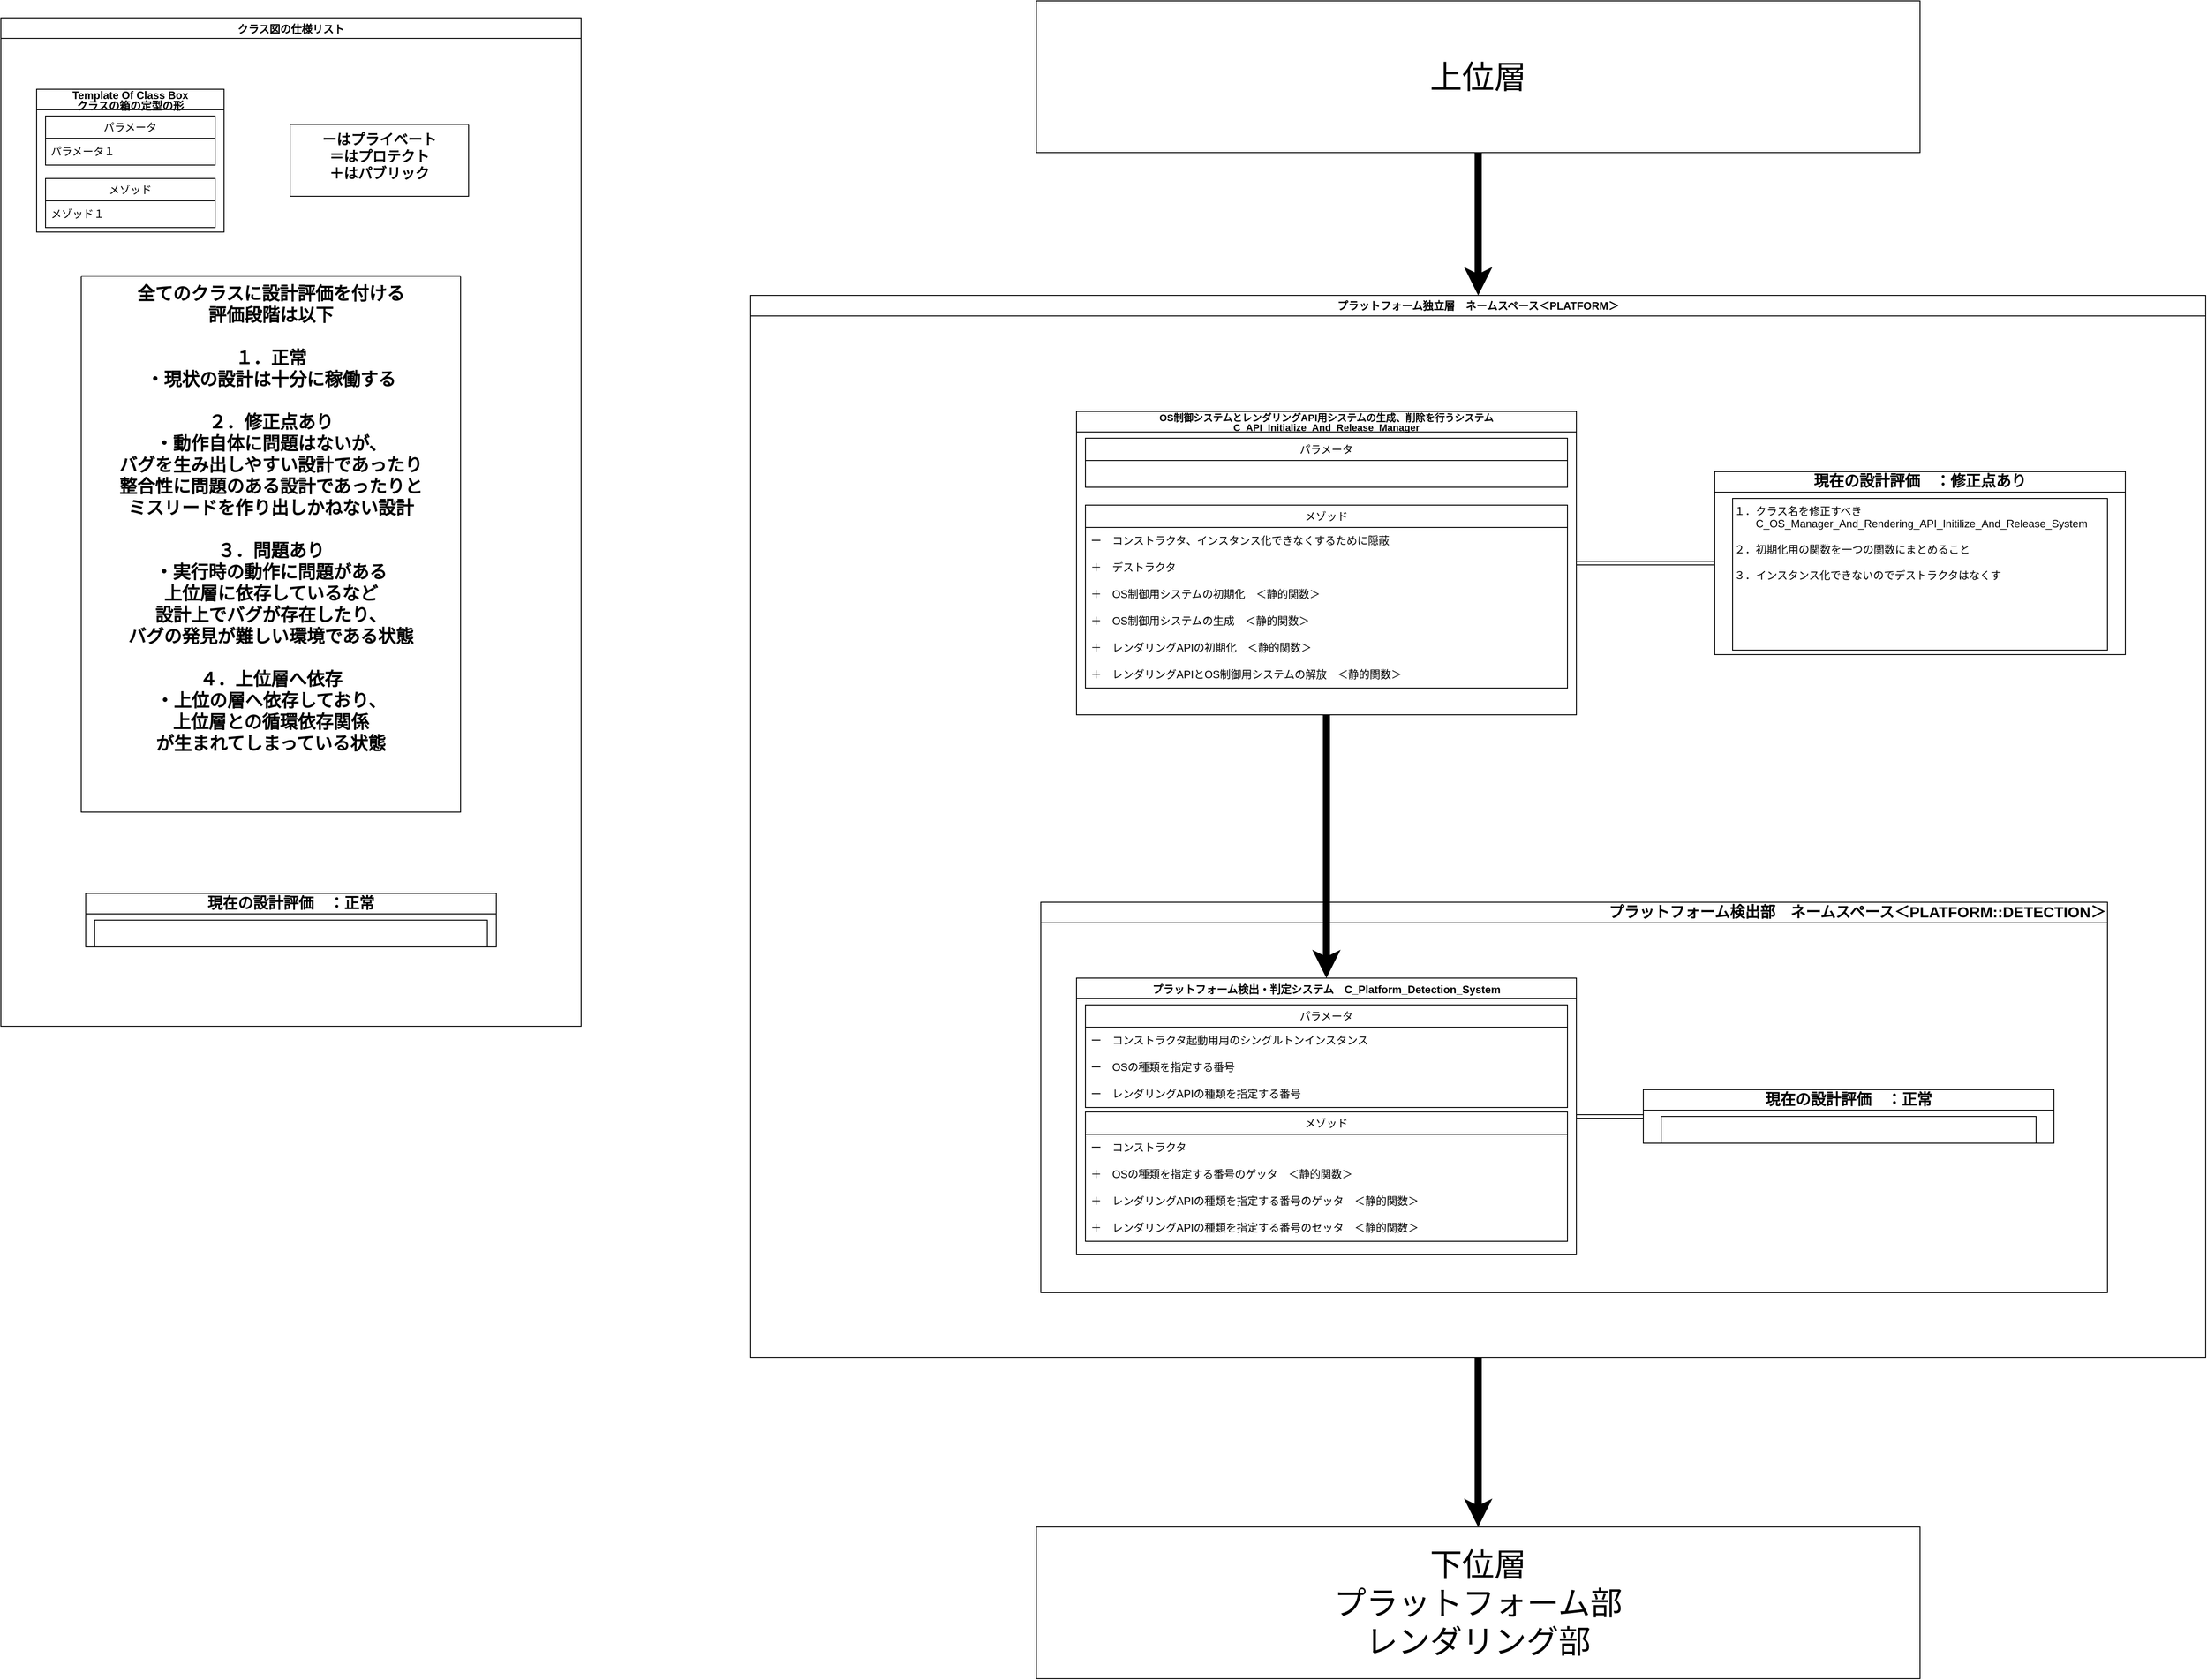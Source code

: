 <mxfile version="23.0.2" type="device" pages="2">
  <diagram name="ver.1.0.0" id="vMZHCt8mvl8RS5KxGxzD">
    <mxGraphModel dx="1909" dy="1129" grid="1" gridSize="10" guides="1" tooltips="1" connect="1" arrows="1" fold="1" page="1" pageScale="1" pageWidth="827" pageHeight="1169" math="0" shadow="0">
      <root>
        <mxCell id="0" />
        <mxCell id="1" parent="0" />
        <mxCell id="fAvSHpzLvbz1eBBrM9su-1" value="&lt;p style=&quot;line-height: 100%;&quot;&gt;クラス図の仕様リスト&lt;/p&gt;" style="swimlane;whiteSpace=wrap;html=1;swimlaneFillColor=default;" parent="1" vertex="1">
          <mxGeometry x="50" y="39" width="650" height="1130" as="geometry" />
        </mxCell>
        <mxCell id="fAvSHpzLvbz1eBBrM9su-2" value="ーはプライベート&#xa;＝はプロテクト&#xa;＋はパブリック" style="swimlane;startSize=0;swimlaneFillColor=default;verticalAlign=top;align=center;fontSize=16;" parent="fAvSHpzLvbz1eBBrM9su-1" vertex="1">
          <mxGeometry x="324" y="120" width="200" height="80" as="geometry" />
        </mxCell>
        <mxCell id="fAvSHpzLvbz1eBBrM9su-3" value="&lt;p style=&quot;line-height: 100%;&quot;&gt;&lt;font style=&quot;font-size: 12px;&quot;&gt;Template Of Class Box&lt;br&gt;クラスの箱の定型の形&lt;/font&gt;&lt;/p&gt;" style="swimlane;whiteSpace=wrap;html=1;swimlaneFillColor=default;" parent="fAvSHpzLvbz1eBBrM9su-1" vertex="1">
          <mxGeometry x="40" y="80" width="210" height="160" as="geometry" />
        </mxCell>
        <mxCell id="fAvSHpzLvbz1eBBrM9su-4" value="パラメータ" style="swimlane;fontStyle=0;childLayout=stackLayout;horizontal=1;startSize=25;horizontalStack=0;resizeParent=1;resizeParentMax=0;resizeLast=0;collapsible=1;marginBottom=0;whiteSpace=wrap;html=1;" parent="fAvSHpzLvbz1eBBrM9su-3" vertex="1">
          <mxGeometry x="10" y="30" width="190" height="55" as="geometry" />
        </mxCell>
        <mxCell id="fAvSHpzLvbz1eBBrM9su-5" value="パラメータ１" style="text;strokeColor=none;fillColor=none;align=left;verticalAlign=middle;spacingLeft=4;spacingRight=4;overflow=hidden;points=[[0,0.5],[1,0.5]];portConstraint=eastwest;rotatable=0;whiteSpace=wrap;html=1;" parent="fAvSHpzLvbz1eBBrM9su-4" vertex="1">
          <mxGeometry y="25" width="190" height="30" as="geometry" />
        </mxCell>
        <mxCell id="fAvSHpzLvbz1eBBrM9su-6" value="メゾッド" style="swimlane;fontStyle=0;childLayout=stackLayout;horizontal=1;startSize=25;horizontalStack=0;resizeParent=1;resizeParentMax=0;resizeLast=0;collapsible=1;marginBottom=0;whiteSpace=wrap;html=1;" parent="fAvSHpzLvbz1eBBrM9su-3" vertex="1">
          <mxGeometry x="10" y="100" width="190" height="55" as="geometry" />
        </mxCell>
        <mxCell id="fAvSHpzLvbz1eBBrM9su-7" value="メゾッド１" style="text;strokeColor=none;fillColor=none;align=left;verticalAlign=middle;spacingLeft=4;spacingRight=4;overflow=hidden;points=[[0,0.5],[1,0.5]];portConstraint=eastwest;rotatable=0;whiteSpace=wrap;html=1;" parent="fAvSHpzLvbz1eBBrM9su-6" vertex="1">
          <mxGeometry y="25" width="190" height="30" as="geometry" />
        </mxCell>
        <mxCell id="fAvSHpzLvbz1eBBrM9su-8" value="全てのクラスに設計評価を付ける&#xa;評価段階は以下&#xa;&#xa;１．正常&#xa;・現状の設計は十分に稼働する&#xa;&#xa;２．修正点あり&#xa;・動作自体に問題はないが、&#xa;バグを生み出しやすい設計であったり&#xa;整合性に問題のある設計であったりと&#xa;ミスリードを作り出しかねない設計&#xa;&#xa;３．問題あり&#xa;・実行時の動作に問題がある&#xa;上位層に依存しているなど&#xa;設計上でバグが存在したり、&#xa;バグの発見が難しい環境である状態&#xa;&#xa;４．上位層へ依存&#xa;・上位の層へ依存しており、&#xa;上位層との循環依存関係&#xa;が生まれてしまっている状態" style="swimlane;startSize=0;swimlaneFillColor=default;verticalAlign=top;fontSize=20;" parent="fAvSHpzLvbz1eBBrM9su-1" vertex="1">
          <mxGeometry x="90" y="290" width="425" height="600" as="geometry" />
        </mxCell>
        <mxCell id="fAvSHpzLvbz1eBBrM9su-92" value="現在の設計評価　：正常" style="swimlane;whiteSpace=wrap;html=1;swimlaneFillColor=default;fontSize=17;" parent="fAvSHpzLvbz1eBBrM9su-1" vertex="1">
          <mxGeometry x="95" y="981" width="460" height="60" as="geometry" />
        </mxCell>
        <mxCell id="fAvSHpzLvbz1eBBrM9su-93" value="" style="rounded=0;whiteSpace=wrap;html=1;align=left;verticalAlign=top;" parent="fAvSHpzLvbz1eBBrM9su-92" vertex="1">
          <mxGeometry x="10" y="30" width="440" height="30" as="geometry" />
        </mxCell>
        <mxCell id="fAvSHpzLvbz1eBBrM9su-9" value="上位層" style="rounded=0;whiteSpace=wrap;html=1;fontSize=36;" parent="1" vertex="1">
          <mxGeometry x="1210" y="20" width="990" height="170" as="geometry" />
        </mxCell>
        <mxCell id="fAvSHpzLvbz1eBBrM9su-10" value="プラットフォーム独立層　ネームスペース＜PLATFORM＞" style="swimlane;whiteSpace=wrap;html=1;swimlaneFillColor=default;startSize=23;" parent="1" vertex="1">
          <mxGeometry x="890" y="350" width="1630" height="1190" as="geometry" />
        </mxCell>
        <mxCell id="tP35qiG5Cu7pbc8sIJzn-55" value="プラットフォーム検出部　ネームスペース＜PLATFORM::DETECTION＞　　　　　" style="swimlane;whiteSpace=wrap;html=1;swimlaneFillColor=default;fontSize=17;align=right;" vertex="1" parent="fAvSHpzLvbz1eBBrM9su-10">
          <mxGeometry x="325" y="680" width="1195" height="437.5" as="geometry" />
        </mxCell>
        <mxCell id="fAvSHpzLvbz1eBBrM9su-42" value="現在の設計評価　：正常" style="swimlane;whiteSpace=wrap;html=1;swimlaneFillColor=default;fontSize=17;" parent="tP35qiG5Cu7pbc8sIJzn-55" vertex="1">
          <mxGeometry x="675" y="210" width="460" height="60" as="geometry" />
        </mxCell>
        <mxCell id="fAvSHpzLvbz1eBBrM9su-43" value="" style="rounded=0;whiteSpace=wrap;html=1;align=left;verticalAlign=top;" parent="fAvSHpzLvbz1eBBrM9su-42" vertex="1">
          <mxGeometry x="20" y="30" width="420" height="30" as="geometry" />
        </mxCell>
        <mxCell id="fAvSHpzLvbz1eBBrM9su-11" value="&lt;p style=&quot;line-height: 100%;&quot;&gt;プラットフォーム検出・判定システム　C_Platform_Detection_System&lt;br&gt;&lt;/p&gt;" style="swimlane;whiteSpace=wrap;html=1;swimlaneFillColor=default;" parent="fAvSHpzLvbz1eBBrM9su-10" vertex="1">
          <mxGeometry x="365" y="765" width="560" height="310" as="geometry" />
        </mxCell>
        <mxCell id="fAvSHpzLvbz1eBBrM9su-12" value="パラメータ" style="swimlane;fontStyle=0;childLayout=stackLayout;horizontal=1;startSize=25;horizontalStack=0;resizeParent=1;resizeParentMax=0;resizeLast=0;collapsible=1;marginBottom=0;whiteSpace=wrap;html=1;" parent="fAvSHpzLvbz1eBBrM9su-11" vertex="1">
          <mxGeometry x="10" y="30" width="540" height="115" as="geometry" />
        </mxCell>
        <mxCell id="fAvSHpzLvbz1eBBrM9su-13" value="ー　コンストラクタ起動用用のシングルトンインスタンス" style="text;strokeColor=none;fillColor=none;align=left;verticalAlign=middle;spacingLeft=4;spacingRight=4;overflow=hidden;points=[[0,0.5],[1,0.5]];portConstraint=eastwest;rotatable=0;whiteSpace=wrap;html=1;" parent="fAvSHpzLvbz1eBBrM9su-12" vertex="1">
          <mxGeometry y="25" width="540" height="30" as="geometry" />
        </mxCell>
        <mxCell id="fAvSHpzLvbz1eBBrM9su-14" value="ー　OSの種類を指定する番号" style="text;strokeColor=none;fillColor=none;align=left;verticalAlign=middle;spacingLeft=4;spacingRight=4;overflow=hidden;points=[[0,0.5],[1,0.5]];portConstraint=eastwest;rotatable=0;whiteSpace=wrap;html=1;" parent="fAvSHpzLvbz1eBBrM9su-12" vertex="1">
          <mxGeometry y="55" width="540" height="30" as="geometry" />
        </mxCell>
        <mxCell id="fAvSHpzLvbz1eBBrM9su-15" value="ー　レンダリングAPIの種類を指定する番号" style="text;strokeColor=none;fillColor=none;align=left;verticalAlign=middle;spacingLeft=4;spacingRight=4;overflow=hidden;points=[[0,0.5],[1,0.5]];portConstraint=eastwest;rotatable=0;whiteSpace=wrap;html=1;" parent="fAvSHpzLvbz1eBBrM9su-12" vertex="1">
          <mxGeometry y="85" width="540" height="30" as="geometry" />
        </mxCell>
        <mxCell id="fAvSHpzLvbz1eBBrM9su-18" value="メゾッド" style="swimlane;fontStyle=0;childLayout=stackLayout;horizontal=1;startSize=25;horizontalStack=0;resizeParent=1;resizeParentMax=0;resizeLast=0;collapsible=1;marginBottom=0;whiteSpace=wrap;html=1;" parent="fAvSHpzLvbz1eBBrM9su-11" vertex="1">
          <mxGeometry x="10" y="150" width="540" height="145" as="geometry" />
        </mxCell>
        <mxCell id="fAvSHpzLvbz1eBBrM9su-19" value="ー　コンストラクタ" style="text;strokeColor=none;fillColor=none;align=left;verticalAlign=middle;spacingLeft=4;spacingRight=4;overflow=hidden;points=[[0,0.5],[1,0.5]];portConstraint=eastwest;rotatable=0;whiteSpace=wrap;html=1;" parent="fAvSHpzLvbz1eBBrM9su-18" vertex="1">
          <mxGeometry y="25" width="540" height="30" as="geometry" />
        </mxCell>
        <mxCell id="fAvSHpzLvbz1eBBrM9su-20" value="＋　OSの種類を指定する番号のゲッタ　＜静的関数＞" style="text;strokeColor=none;fillColor=none;align=left;verticalAlign=middle;spacingLeft=4;spacingRight=4;overflow=hidden;points=[[0,0.5],[1,0.5]];portConstraint=eastwest;rotatable=0;whiteSpace=wrap;html=1;" parent="fAvSHpzLvbz1eBBrM9su-18" vertex="1">
          <mxGeometry y="55" width="540" height="30" as="geometry" />
        </mxCell>
        <mxCell id="fAvSHpzLvbz1eBBrM9su-21" value="＋　レンダリングAPIの種類を指定する番号のゲッタ　＜静的関数＞" style="text;strokeColor=none;fillColor=none;align=left;verticalAlign=middle;spacingLeft=4;spacingRight=4;overflow=hidden;points=[[0,0.5],[1,0.5]];portConstraint=eastwest;rotatable=0;whiteSpace=wrap;html=1;" parent="fAvSHpzLvbz1eBBrM9su-18" vertex="1">
          <mxGeometry y="85" width="540" height="30" as="geometry" />
        </mxCell>
        <mxCell id="FWNo39B8IeVS8UjTxi9l-3" value="＋　レンダリングAPIの種類を指定する番号のセッタ　＜静的関数＞" style="text;strokeColor=none;fillColor=none;align=left;verticalAlign=middle;spacingLeft=4;spacingRight=4;overflow=hidden;points=[[0,0.5],[1,0.5]];portConstraint=eastwest;rotatable=0;whiteSpace=wrap;html=1;" parent="fAvSHpzLvbz1eBBrM9su-18" vertex="1">
          <mxGeometry y="115" width="540" height="30" as="geometry" />
        </mxCell>
        <mxCell id="fAvSHpzLvbz1eBBrM9su-44" value="" style="shape=link;html=1;rounded=0;entryX=0;entryY=0.5;entryDx=0;entryDy=0;exitX=1;exitY=0.5;exitDx=0;exitDy=0;" parent="fAvSHpzLvbz1eBBrM9su-10" source="fAvSHpzLvbz1eBBrM9su-11" target="fAvSHpzLvbz1eBBrM9su-42" edge="1">
          <mxGeometry width="100" relative="1" as="geometry">
            <mxPoint x="3036" y="2375" as="sourcePoint" />
            <mxPoint x="3136" y="2375" as="targetPoint" />
          </mxGeometry>
        </mxCell>
        <mxCell id="FWNo39B8IeVS8UjTxi9l-4" value="&lt;p style=&quot;line-height: 90%;&quot;&gt;&lt;font style=&quot;font-size: 11px;&quot;&gt;OS制御システムとレンダリングAPI用システムの生成、削除を行うシステム　C_API_Initialize_And_Release_Manager&lt;/font&gt;&lt;br&gt;&lt;/p&gt;" style="swimlane;whiteSpace=wrap;html=1;swimlaneFillColor=default;startSize=23;" parent="fAvSHpzLvbz1eBBrM9su-10" vertex="1">
          <mxGeometry x="365" y="130" width="560" height="340" as="geometry" />
        </mxCell>
        <mxCell id="FWNo39B8IeVS8UjTxi9l-5" value="パラメータ" style="swimlane;fontStyle=0;childLayout=stackLayout;horizontal=1;startSize=25;horizontalStack=0;resizeParent=1;resizeParentMax=0;resizeLast=0;collapsible=1;marginBottom=0;whiteSpace=wrap;html=1;" parent="FWNo39B8IeVS8UjTxi9l-4" vertex="1">
          <mxGeometry x="10" y="30" width="540" height="55" as="geometry" />
        </mxCell>
        <mxCell id="FWNo39B8IeVS8UjTxi9l-9" value="メゾッド" style="swimlane;fontStyle=0;childLayout=stackLayout;horizontal=1;startSize=25;horizontalStack=0;resizeParent=1;resizeParentMax=0;resizeLast=0;collapsible=1;marginBottom=0;whiteSpace=wrap;html=1;" parent="FWNo39B8IeVS8UjTxi9l-4" vertex="1">
          <mxGeometry x="10" y="105" width="540" height="205" as="geometry" />
        </mxCell>
        <mxCell id="FWNo39B8IeVS8UjTxi9l-10" value="ー　コンストラクタ、インスタンス化できなくするために隠蔽" style="text;strokeColor=none;fillColor=none;align=left;verticalAlign=middle;spacingLeft=4;spacingRight=4;overflow=hidden;points=[[0,0.5],[1,0.5]];portConstraint=eastwest;rotatable=0;whiteSpace=wrap;html=1;" parent="FWNo39B8IeVS8UjTxi9l-9" vertex="1">
          <mxGeometry y="25" width="540" height="30" as="geometry" />
        </mxCell>
        <mxCell id="FWNo39B8IeVS8UjTxi9l-21" value="＋　デストラクタ" style="text;strokeColor=none;fillColor=none;align=left;verticalAlign=middle;spacingLeft=4;spacingRight=4;overflow=hidden;points=[[0,0.5],[1,0.5]];portConstraint=eastwest;rotatable=0;whiteSpace=wrap;html=1;" parent="FWNo39B8IeVS8UjTxi9l-9" vertex="1">
          <mxGeometry y="55" width="540" height="30" as="geometry" />
        </mxCell>
        <mxCell id="FWNo39B8IeVS8UjTxi9l-11" value="＋　OS制御用システムの初期化　＜静的関数＞" style="text;strokeColor=none;fillColor=none;align=left;verticalAlign=middle;spacingLeft=4;spacingRight=4;overflow=hidden;points=[[0,0.5],[1,0.5]];portConstraint=eastwest;rotatable=0;whiteSpace=wrap;html=1;" parent="FWNo39B8IeVS8UjTxi9l-9" vertex="1">
          <mxGeometry y="85" width="540" height="30" as="geometry" />
        </mxCell>
        <mxCell id="FWNo39B8IeVS8UjTxi9l-18" value="＋　OS制御用システムの生成　＜静的関数＞" style="text;strokeColor=none;fillColor=none;align=left;verticalAlign=middle;spacingLeft=4;spacingRight=4;overflow=hidden;points=[[0,0.5],[1,0.5]];portConstraint=eastwest;rotatable=0;whiteSpace=wrap;html=1;" parent="FWNo39B8IeVS8UjTxi9l-9" vertex="1">
          <mxGeometry y="115" width="540" height="30" as="geometry" />
        </mxCell>
        <mxCell id="FWNo39B8IeVS8UjTxi9l-19" value="＋　レンダリングAPIの初期化　＜静的関数＞" style="text;strokeColor=none;fillColor=none;align=left;verticalAlign=middle;spacingLeft=4;spacingRight=4;overflow=hidden;points=[[0,0.5],[1,0.5]];portConstraint=eastwest;rotatable=0;whiteSpace=wrap;html=1;" parent="FWNo39B8IeVS8UjTxi9l-9" vertex="1">
          <mxGeometry y="145" width="540" height="30" as="geometry" />
        </mxCell>
        <mxCell id="FWNo39B8IeVS8UjTxi9l-22" value="＋　レンダリングAPIとOS制御用システムの解放　＜静的関数＞" style="text;strokeColor=none;fillColor=none;align=left;verticalAlign=middle;spacingLeft=4;spacingRight=4;overflow=hidden;points=[[0,0.5],[1,0.5]];portConstraint=eastwest;rotatable=0;whiteSpace=wrap;html=1;" parent="FWNo39B8IeVS8UjTxi9l-9" vertex="1">
          <mxGeometry y="175" width="540" height="30" as="geometry" />
        </mxCell>
        <mxCell id="FWNo39B8IeVS8UjTxi9l-14" value="" style="endArrow=classic;html=1;rounded=0;strokeWidth=8;exitX=0.5;exitY=1;exitDx=0;exitDy=0;entryX=0.5;entryY=0;entryDx=0;entryDy=0;" parent="fAvSHpzLvbz1eBBrM9su-10" source="FWNo39B8IeVS8UjTxi9l-4" target="fAvSHpzLvbz1eBBrM9su-11" edge="1">
          <mxGeometry width="50" height="50" relative="1" as="geometry">
            <mxPoint x="971" y="609" as="sourcePoint" />
            <mxPoint x="790" y="360" as="targetPoint" />
            <Array as="points" />
          </mxGeometry>
        </mxCell>
        <mxCell id="FWNo39B8IeVS8UjTxi9l-15" value="現在の設計評価　：修正点あり" style="swimlane;whiteSpace=wrap;html=1;swimlaneFillColor=default;fontSize=17;" parent="fAvSHpzLvbz1eBBrM9su-10" vertex="1">
          <mxGeometry x="1080" y="197.5" width="460" height="205" as="geometry" />
        </mxCell>
        <mxCell id="FWNo39B8IeVS8UjTxi9l-16" value="１．クラス名を修正すべき&lt;br&gt;　　C_OS_Manager_And_Rendering_API_Initilize_And_Release_System&lt;br&gt;&lt;br&gt;２．初期化用の関数を一つの関数にまとめること&lt;br&gt;&lt;br&gt;３．インスタンス化できないのでデストラクタはなくす" style="rounded=0;whiteSpace=wrap;html=1;align=left;verticalAlign=top;" parent="FWNo39B8IeVS8UjTxi9l-15" vertex="1">
          <mxGeometry x="20" y="30" width="420" height="170" as="geometry" />
        </mxCell>
        <mxCell id="FWNo39B8IeVS8UjTxi9l-17" value="" style="shape=link;html=1;rounded=0;entryX=0;entryY=0.5;entryDx=0;entryDy=0;exitX=1;exitY=0.5;exitDx=0;exitDy=0;" parent="fAvSHpzLvbz1eBBrM9su-10" source="FWNo39B8IeVS8UjTxi9l-4" target="FWNo39B8IeVS8UjTxi9l-15" edge="1">
          <mxGeometry width="100" relative="1" as="geometry">
            <mxPoint x="925" y="270" as="sourcePoint" />
            <mxPoint x="3136" y="1725" as="targetPoint" />
          </mxGeometry>
        </mxCell>
        <mxCell id="fAvSHpzLvbz1eBBrM9su-91" value="" style="endArrow=classic;html=1;rounded=0;exitX=0.5;exitY=1;exitDx=0;exitDy=0;entryX=0.5;entryY=0;entryDx=0;entryDy=0;strokeWidth=8;" parent="1" source="fAvSHpzLvbz1eBBrM9su-9" target="fAvSHpzLvbz1eBBrM9su-10" edge="1">
          <mxGeometry width="50" height="50" relative="1" as="geometry">
            <mxPoint x="2945" y="50" as="sourcePoint" />
            <mxPoint x="2300" y="740" as="targetPoint" />
            <Array as="points" />
          </mxGeometry>
        </mxCell>
        <mxCell id="FWNo39B8IeVS8UjTxi9l-1" value="下位層&lt;br&gt;プラットフォーム部&lt;br&gt;レンダリング部" style="rounded=0;whiteSpace=wrap;html=1;fontSize=36;" parent="1" vertex="1">
          <mxGeometry x="1210" y="1730" width="990" height="170" as="geometry" />
        </mxCell>
        <mxCell id="FWNo39B8IeVS8UjTxi9l-2" value="" style="endArrow=classic;html=1;rounded=0;strokeWidth=8;exitX=0.5;exitY=1;exitDx=0;exitDy=0;entryX=0.5;entryY=0;entryDx=0;entryDy=0;" parent="1" source="fAvSHpzLvbz1eBBrM9su-10" target="FWNo39B8IeVS8UjTxi9l-1" edge="1">
          <mxGeometry width="50" height="50" relative="1" as="geometry">
            <mxPoint x="1610" y="3530" as="sourcePoint" />
            <mxPoint x="1850" y="1770" as="targetPoint" />
            <Array as="points" />
          </mxGeometry>
        </mxCell>
      </root>
    </mxGraphModel>
  </diagram>
  <diagram id="oGims7r4UwM5HtOU4kUQ" name="ver.2.0.0">
    <mxGraphModel dx="7000" dy="4140" grid="1" gridSize="10" guides="1" tooltips="1" connect="1" arrows="1" fold="1" page="1" pageScale="1" pageWidth="827" pageHeight="1169" math="0" shadow="0">
      <root>
        <mxCell id="0" />
        <mxCell id="1" parent="0" />
        <mxCell id="KJogN0Vjg7Z09fQVdOCW-1" value="&lt;p style=&quot;line-height: 100%;&quot;&gt;クラス図の仕様リスト&lt;/p&gt;" style="swimlane;whiteSpace=wrap;html=1;swimlaneFillColor=default;" vertex="1" parent="1">
          <mxGeometry x="50" y="39" width="650" height="1130" as="geometry" />
        </mxCell>
        <mxCell id="KJogN0Vjg7Z09fQVdOCW-2" value="ーはプライベート&#xa;＝はプロテクト&#xa;＋はパブリック" style="swimlane;startSize=0;swimlaneFillColor=default;verticalAlign=top;align=center;fontSize=16;" vertex="1" parent="KJogN0Vjg7Z09fQVdOCW-1">
          <mxGeometry x="324" y="120" width="200" height="80" as="geometry" />
        </mxCell>
        <mxCell id="KJogN0Vjg7Z09fQVdOCW-3" value="&lt;p style=&quot;line-height: 100%;&quot;&gt;&lt;font style=&quot;font-size: 12px;&quot;&gt;Template Of Class Box&lt;br&gt;クラスの箱の定型の形&lt;/font&gt;&lt;/p&gt;" style="swimlane;whiteSpace=wrap;html=1;swimlaneFillColor=default;" vertex="1" parent="KJogN0Vjg7Z09fQVdOCW-1">
          <mxGeometry x="40" y="80" width="210" height="160" as="geometry" />
        </mxCell>
        <mxCell id="KJogN0Vjg7Z09fQVdOCW-4" value="パラメータ" style="swimlane;fontStyle=0;childLayout=stackLayout;horizontal=1;startSize=25;horizontalStack=0;resizeParent=1;resizeParentMax=0;resizeLast=0;collapsible=1;marginBottom=0;whiteSpace=wrap;html=1;" vertex="1" parent="KJogN0Vjg7Z09fQVdOCW-3">
          <mxGeometry x="10" y="30" width="190" height="55" as="geometry" />
        </mxCell>
        <mxCell id="KJogN0Vjg7Z09fQVdOCW-5" value="パラメータ１" style="text;strokeColor=none;fillColor=none;align=left;verticalAlign=middle;spacingLeft=4;spacingRight=4;overflow=hidden;points=[[0,0.5],[1,0.5]];portConstraint=eastwest;rotatable=0;whiteSpace=wrap;html=1;" vertex="1" parent="KJogN0Vjg7Z09fQVdOCW-4">
          <mxGeometry y="25" width="190" height="30" as="geometry" />
        </mxCell>
        <mxCell id="KJogN0Vjg7Z09fQVdOCW-6" value="メゾッド" style="swimlane;fontStyle=0;childLayout=stackLayout;horizontal=1;startSize=25;horizontalStack=0;resizeParent=1;resizeParentMax=0;resizeLast=0;collapsible=1;marginBottom=0;whiteSpace=wrap;html=1;" vertex="1" parent="KJogN0Vjg7Z09fQVdOCW-3">
          <mxGeometry x="10" y="100" width="190" height="55" as="geometry" />
        </mxCell>
        <mxCell id="KJogN0Vjg7Z09fQVdOCW-7" value="メゾッド１" style="text;strokeColor=none;fillColor=none;align=left;verticalAlign=middle;spacingLeft=4;spacingRight=4;overflow=hidden;points=[[0,0.5],[1,0.5]];portConstraint=eastwest;rotatable=0;whiteSpace=wrap;html=1;" vertex="1" parent="KJogN0Vjg7Z09fQVdOCW-6">
          <mxGeometry y="25" width="190" height="30" as="geometry" />
        </mxCell>
        <mxCell id="KJogN0Vjg7Z09fQVdOCW-8" value="全てのクラスに設計評価を付ける&#xa;評価段階は以下&#xa;&#xa;１．正常&#xa;・現状の設計は十分に稼働する&#xa;&#xa;２．修正点あり&#xa;・動作自体に問題はないが、&#xa;バグを生み出しやすい設計であったり&#xa;整合性に問題のある設計であったりと&#xa;ミスリードを作り出しかねない設計&#xa;&#xa;３．問題あり&#xa;・実行時の動作に問題がある&#xa;上位層に依存しているなど&#xa;設計上でバグが存在したり、&#xa;バグの発見が難しい環境である状態&#xa;&#xa;４．上位層へ依存&#xa;・上位の層へ依存しており、&#xa;上位層との循環依存関係&#xa;が生まれてしまっている状態" style="swimlane;startSize=0;swimlaneFillColor=default;verticalAlign=top;fontSize=20;" vertex="1" parent="KJogN0Vjg7Z09fQVdOCW-1">
          <mxGeometry x="90" y="290" width="425" height="600" as="geometry" />
        </mxCell>
        <mxCell id="KJogN0Vjg7Z09fQVdOCW-9" value="現在の設計評価　：正常" style="swimlane;whiteSpace=wrap;html=1;swimlaneFillColor=default;fontSize=17;" vertex="1" parent="KJogN0Vjg7Z09fQVdOCW-1">
          <mxGeometry x="95" y="981" width="460" height="60" as="geometry" />
        </mxCell>
        <mxCell id="KJogN0Vjg7Z09fQVdOCW-10" value="" style="rounded=0;whiteSpace=wrap;html=1;align=left;verticalAlign=top;" vertex="1" parent="KJogN0Vjg7Z09fQVdOCW-9">
          <mxGeometry x="10" y="30" width="440" height="30" as="geometry" />
        </mxCell>
        <mxCell id="KJogN0Vjg7Z09fQVdOCW-11" value="上位層" style="rounded=0;whiteSpace=wrap;html=1;fontSize=36;" vertex="1" parent="1">
          <mxGeometry x="1147" y="20" width="990" height="170" as="geometry" />
        </mxCell>
        <mxCell id="KJogN0Vjg7Z09fQVdOCW-12" value="プラットフォーム独立層　ネームスペース＜PLATFORM＞" style="swimlane;whiteSpace=wrap;html=1;swimlaneFillColor=default;startSize=23;" vertex="1" parent="1">
          <mxGeometry x="827" y="350" width="1630" height="1100" as="geometry" />
        </mxCell>
        <mxCell id="KJogN0Vjg7Z09fQVdOCW-13" value="プラットフォーム検出部　ネームスペース＜PLATFORM::DETECTION＞　　　　　" style="swimlane;whiteSpace=wrap;html=1;swimlaneFillColor=default;fontSize=17;align=right;" vertex="1" parent="KJogN0Vjg7Z09fQVdOCW-12">
          <mxGeometry x="325" y="580" width="1195" height="437.5" as="geometry" />
        </mxCell>
        <mxCell id="KJogN0Vjg7Z09fQVdOCW-14" value="現在の設計評価　：正常" style="swimlane;whiteSpace=wrap;html=1;swimlaneFillColor=default;fontSize=17;" vertex="1" parent="KJogN0Vjg7Z09fQVdOCW-13">
          <mxGeometry x="668" y="200" width="460" height="60" as="geometry" />
        </mxCell>
        <mxCell id="KJogN0Vjg7Z09fQVdOCW-15" value="" style="rounded=0;whiteSpace=wrap;html=1;align=left;verticalAlign=top;" vertex="1" parent="KJogN0Vjg7Z09fQVdOCW-14">
          <mxGeometry x="20" y="30" width="420" height="30" as="geometry" />
        </mxCell>
        <mxCell id="KJogN0Vjg7Z09fQVdOCW-16" value="&lt;p style=&quot;line-height: 100%;&quot;&gt;プラットフォーム検出・判定システム　C_Platform_Detection_System&lt;br&gt;&lt;/p&gt;" style="swimlane;whiteSpace=wrap;html=1;swimlaneFillColor=default;" vertex="1" parent="KJogN0Vjg7Z09fQVdOCW-13">
          <mxGeometry x="40" y="75" width="560" height="310" as="geometry" />
        </mxCell>
        <mxCell id="KJogN0Vjg7Z09fQVdOCW-17" value="パラメータ" style="swimlane;fontStyle=0;childLayout=stackLayout;horizontal=1;startSize=25;horizontalStack=0;resizeParent=1;resizeParentMax=0;resizeLast=0;collapsible=1;marginBottom=0;whiteSpace=wrap;html=1;" vertex="1" parent="KJogN0Vjg7Z09fQVdOCW-16">
          <mxGeometry x="10" y="30" width="540" height="115" as="geometry" />
        </mxCell>
        <mxCell id="KJogN0Vjg7Z09fQVdOCW-18" value="ー　コンストラクタ起動用用のシングルトンインスタンス" style="text;strokeColor=none;fillColor=none;align=left;verticalAlign=middle;spacingLeft=4;spacingRight=4;overflow=hidden;points=[[0,0.5],[1,0.5]];portConstraint=eastwest;rotatable=0;whiteSpace=wrap;html=1;" vertex="1" parent="KJogN0Vjg7Z09fQVdOCW-17">
          <mxGeometry y="25" width="540" height="30" as="geometry" />
        </mxCell>
        <mxCell id="KJogN0Vjg7Z09fQVdOCW-19" value="ー　OSの種類を指定する番号" style="text;strokeColor=none;fillColor=none;align=left;verticalAlign=middle;spacingLeft=4;spacingRight=4;overflow=hidden;points=[[0,0.5],[1,0.5]];portConstraint=eastwest;rotatable=0;whiteSpace=wrap;html=1;" vertex="1" parent="KJogN0Vjg7Z09fQVdOCW-17">
          <mxGeometry y="55" width="540" height="30" as="geometry" />
        </mxCell>
        <mxCell id="KJogN0Vjg7Z09fQVdOCW-20" value="ー　レンダリングAPIの種類を指定する番号" style="text;strokeColor=none;fillColor=none;align=left;verticalAlign=middle;spacingLeft=4;spacingRight=4;overflow=hidden;points=[[0,0.5],[1,0.5]];portConstraint=eastwest;rotatable=0;whiteSpace=wrap;html=1;" vertex="1" parent="KJogN0Vjg7Z09fQVdOCW-17">
          <mxGeometry y="85" width="540" height="30" as="geometry" />
        </mxCell>
        <mxCell id="KJogN0Vjg7Z09fQVdOCW-21" value="メゾッド" style="swimlane;fontStyle=0;childLayout=stackLayout;horizontal=1;startSize=25;horizontalStack=0;resizeParent=1;resizeParentMax=0;resizeLast=0;collapsible=1;marginBottom=0;whiteSpace=wrap;html=1;" vertex="1" parent="KJogN0Vjg7Z09fQVdOCW-16">
          <mxGeometry x="10" y="150" width="540" height="145" as="geometry" />
        </mxCell>
        <mxCell id="KJogN0Vjg7Z09fQVdOCW-22" value="ー　コンストラクタ" style="text;strokeColor=none;fillColor=none;align=left;verticalAlign=middle;spacingLeft=4;spacingRight=4;overflow=hidden;points=[[0,0.5],[1,0.5]];portConstraint=eastwest;rotatable=0;whiteSpace=wrap;html=1;" vertex="1" parent="KJogN0Vjg7Z09fQVdOCW-21">
          <mxGeometry y="25" width="540" height="30" as="geometry" />
        </mxCell>
        <mxCell id="KJogN0Vjg7Z09fQVdOCW-23" value="＋　OSの種類を指定する番号のゲッタ　＜静的関数＞" style="text;strokeColor=none;fillColor=none;align=left;verticalAlign=middle;spacingLeft=4;spacingRight=4;overflow=hidden;points=[[0,0.5],[1,0.5]];portConstraint=eastwest;rotatable=0;whiteSpace=wrap;html=1;" vertex="1" parent="KJogN0Vjg7Z09fQVdOCW-21">
          <mxGeometry y="55" width="540" height="30" as="geometry" />
        </mxCell>
        <mxCell id="KJogN0Vjg7Z09fQVdOCW-24" value="＋　レンダリングAPIの種類を指定する番号のゲッタ　＜静的関数＞" style="text;strokeColor=none;fillColor=none;align=left;verticalAlign=middle;spacingLeft=4;spacingRight=4;overflow=hidden;points=[[0,0.5],[1,0.5]];portConstraint=eastwest;rotatable=0;whiteSpace=wrap;html=1;" vertex="1" parent="KJogN0Vjg7Z09fQVdOCW-21">
          <mxGeometry y="85" width="540" height="30" as="geometry" />
        </mxCell>
        <mxCell id="KJogN0Vjg7Z09fQVdOCW-25" value="＋　レンダリングAPIの種類を指定する番号のセッタ　＜静的関数＞" style="text;strokeColor=none;fillColor=none;align=left;verticalAlign=middle;spacingLeft=4;spacingRight=4;overflow=hidden;points=[[0,0.5],[1,0.5]];portConstraint=eastwest;rotatable=0;whiteSpace=wrap;html=1;" vertex="1" parent="KJogN0Vjg7Z09fQVdOCW-21">
          <mxGeometry y="115" width="540" height="30" as="geometry" />
        </mxCell>
        <mxCell id="KJogN0Vjg7Z09fQVdOCW-26" value="" style="shape=link;html=1;rounded=0;entryX=0;entryY=0.5;entryDx=0;entryDy=0;exitX=1;exitY=0.5;exitDx=0;exitDy=0;" edge="1" parent="KJogN0Vjg7Z09fQVdOCW-13" source="KJogN0Vjg7Z09fQVdOCW-16" target="KJogN0Vjg7Z09fQVdOCW-14">
          <mxGeometry width="100" relative="1" as="geometry">
            <mxPoint x="2711" y="1695" as="sourcePoint" />
            <mxPoint x="2811" y="1695" as="targetPoint" />
          </mxGeometry>
        </mxCell>
        <mxCell id="KJogN0Vjg7Z09fQVdOCW-27" value="&lt;p style=&quot;line-height: 90%;&quot;&gt;&lt;font style=&quot;font-size: 11px;&quot;&gt;OS制御システムとレンダリングAPI用システムの生成、削除を行うシステム&lt;/font&gt;&lt;span style=&quot;font-size: 11px; background-color: initial;&quot;&gt;C_OS_Manager_And_Rendering_API_Initilize_And_Release_System&lt;/span&gt;&lt;/p&gt;" style="swimlane;whiteSpace=wrap;html=1;swimlaneFillColor=default;startSize=23;" vertex="1" parent="KJogN0Vjg7Z09fQVdOCW-12">
          <mxGeometry x="365" y="130" width="560" height="250" as="geometry" />
        </mxCell>
        <mxCell id="KJogN0Vjg7Z09fQVdOCW-28" value="パラメータ" style="swimlane;fontStyle=0;childLayout=stackLayout;horizontal=1;startSize=25;horizontalStack=0;resizeParent=1;resizeParentMax=0;resizeLast=0;collapsible=1;marginBottom=0;whiteSpace=wrap;html=1;" vertex="1" parent="KJogN0Vjg7Z09fQVdOCW-27">
          <mxGeometry x="10" y="30" width="540" height="55" as="geometry" />
        </mxCell>
        <mxCell id="KJogN0Vjg7Z09fQVdOCW-29" value="メゾッド" style="swimlane;fontStyle=0;childLayout=stackLayout;horizontal=1;startSize=25;horizontalStack=0;resizeParent=1;resizeParentMax=0;resizeLast=0;collapsible=1;marginBottom=0;whiteSpace=wrap;html=1;" vertex="1" parent="KJogN0Vjg7Z09fQVdOCW-27">
          <mxGeometry x="10" y="105" width="540" height="115" as="geometry" />
        </mxCell>
        <mxCell id="KJogN0Vjg7Z09fQVdOCW-30" value="ー　コンストラクタ、インスタンス化できなくするために隠蔽" style="text;strokeColor=none;fillColor=none;align=left;verticalAlign=middle;spacingLeft=4;spacingRight=4;overflow=hidden;points=[[0,0.5],[1,0.5]];portConstraint=eastwest;rotatable=0;whiteSpace=wrap;html=1;" vertex="1" parent="KJogN0Vjg7Z09fQVdOCW-29">
          <mxGeometry y="25" width="540" height="30" as="geometry" />
        </mxCell>
        <mxCell id="KJogN0Vjg7Z09fQVdOCW-43" value="＋　レンダリングAPIとOS制御用システムの生成　＜静的関数＞" style="text;strokeColor=none;fillColor=none;align=left;verticalAlign=middle;spacingLeft=4;spacingRight=4;overflow=hidden;points=[[0,0.5],[1,0.5]];portConstraint=eastwest;rotatable=0;whiteSpace=wrap;html=1;" vertex="1" parent="KJogN0Vjg7Z09fQVdOCW-29">
          <mxGeometry y="55" width="540" height="30" as="geometry" />
        </mxCell>
        <mxCell id="KJogN0Vjg7Z09fQVdOCW-35" value="＋　レンダリングAPIとOS制御用システムの解放　＜静的関数＞" style="text;strokeColor=none;fillColor=none;align=left;verticalAlign=middle;spacingLeft=4;spacingRight=4;overflow=hidden;points=[[0,0.5],[1,0.5]];portConstraint=eastwest;rotatable=0;whiteSpace=wrap;html=1;" vertex="1" parent="KJogN0Vjg7Z09fQVdOCW-29">
          <mxGeometry y="85" width="540" height="30" as="geometry" />
        </mxCell>
        <mxCell id="KJogN0Vjg7Z09fQVdOCW-36" value="" style="endArrow=classic;html=1;rounded=0;strokeWidth=8;exitX=0.5;exitY=1;exitDx=0;exitDy=0;entryX=0.5;entryY=0;entryDx=0;entryDy=0;" edge="1" parent="KJogN0Vjg7Z09fQVdOCW-12" source="KJogN0Vjg7Z09fQVdOCW-27" target="KJogN0Vjg7Z09fQVdOCW-16">
          <mxGeometry width="50" height="50" relative="1" as="geometry">
            <mxPoint x="971" y="609" as="sourcePoint" />
            <mxPoint x="790" y="360" as="targetPoint" />
            <Array as="points" />
          </mxGeometry>
        </mxCell>
        <mxCell id="KJogN0Vjg7Z09fQVdOCW-37" value="現在の設計評価　：正常" style="swimlane;whiteSpace=wrap;html=1;swimlaneFillColor=default;fontSize=17;" vertex="1" parent="KJogN0Vjg7Z09fQVdOCW-12">
          <mxGeometry x="1000" y="221.25" width="460" height="67.5" as="geometry" />
        </mxCell>
        <mxCell id="KJogN0Vjg7Z09fQVdOCW-38" value="" style="rounded=0;whiteSpace=wrap;html=1;align=left;verticalAlign=top;" vertex="1" parent="KJogN0Vjg7Z09fQVdOCW-37">
          <mxGeometry x="20" y="30" width="420" height="20" as="geometry" />
        </mxCell>
        <mxCell id="KJogN0Vjg7Z09fQVdOCW-39" value="" style="shape=link;html=1;rounded=0;entryX=0;entryY=0.5;entryDx=0;entryDy=0;exitX=1;exitY=0.5;exitDx=0;exitDy=0;" edge="1" parent="KJogN0Vjg7Z09fQVdOCW-12" source="KJogN0Vjg7Z09fQVdOCW-27" target="KJogN0Vjg7Z09fQVdOCW-37">
          <mxGeometry width="100" relative="1" as="geometry">
            <mxPoint x="925" y="270" as="sourcePoint" />
            <mxPoint x="3136" y="1725" as="targetPoint" />
          </mxGeometry>
        </mxCell>
        <mxCell id="KJogN0Vjg7Z09fQVdOCW-40" value="" style="endArrow=classic;html=1;rounded=0;exitX=0.5;exitY=1;exitDx=0;exitDy=0;entryX=0.5;entryY=0;entryDx=0;entryDy=0;strokeWidth=8;" edge="1" parent="1" source="KJogN0Vjg7Z09fQVdOCW-11" target="KJogN0Vjg7Z09fQVdOCW-12">
          <mxGeometry width="50" height="50" relative="1" as="geometry">
            <mxPoint x="2882" y="50" as="sourcePoint" />
            <mxPoint x="2237" y="740" as="targetPoint" />
            <Array as="points" />
          </mxGeometry>
        </mxCell>
        <mxCell id="KJogN0Vjg7Z09fQVdOCW-41" value="下位層&lt;br&gt;プラットフォーム部&lt;br&gt;レンダリング部" style="rounded=0;whiteSpace=wrap;html=1;fontSize=36;" vertex="1" parent="1">
          <mxGeometry x="1147" y="1720" width="990" height="170" as="geometry" />
        </mxCell>
        <mxCell id="KJogN0Vjg7Z09fQVdOCW-42" value="" style="endArrow=classic;html=1;rounded=0;strokeWidth=8;exitX=0.5;exitY=1;exitDx=0;exitDy=0;entryX=0.5;entryY=0;entryDx=0;entryDy=0;" edge="1" parent="1" source="KJogN0Vjg7Z09fQVdOCW-12" target="KJogN0Vjg7Z09fQVdOCW-41">
          <mxGeometry width="50" height="50" relative="1" as="geometry">
            <mxPoint x="1547" y="3530" as="sourcePoint" />
            <mxPoint x="1787" y="1770" as="targetPoint" />
            <Array as="points" />
          </mxGeometry>
        </mxCell>
      </root>
    </mxGraphModel>
  </diagram>
</mxfile>
